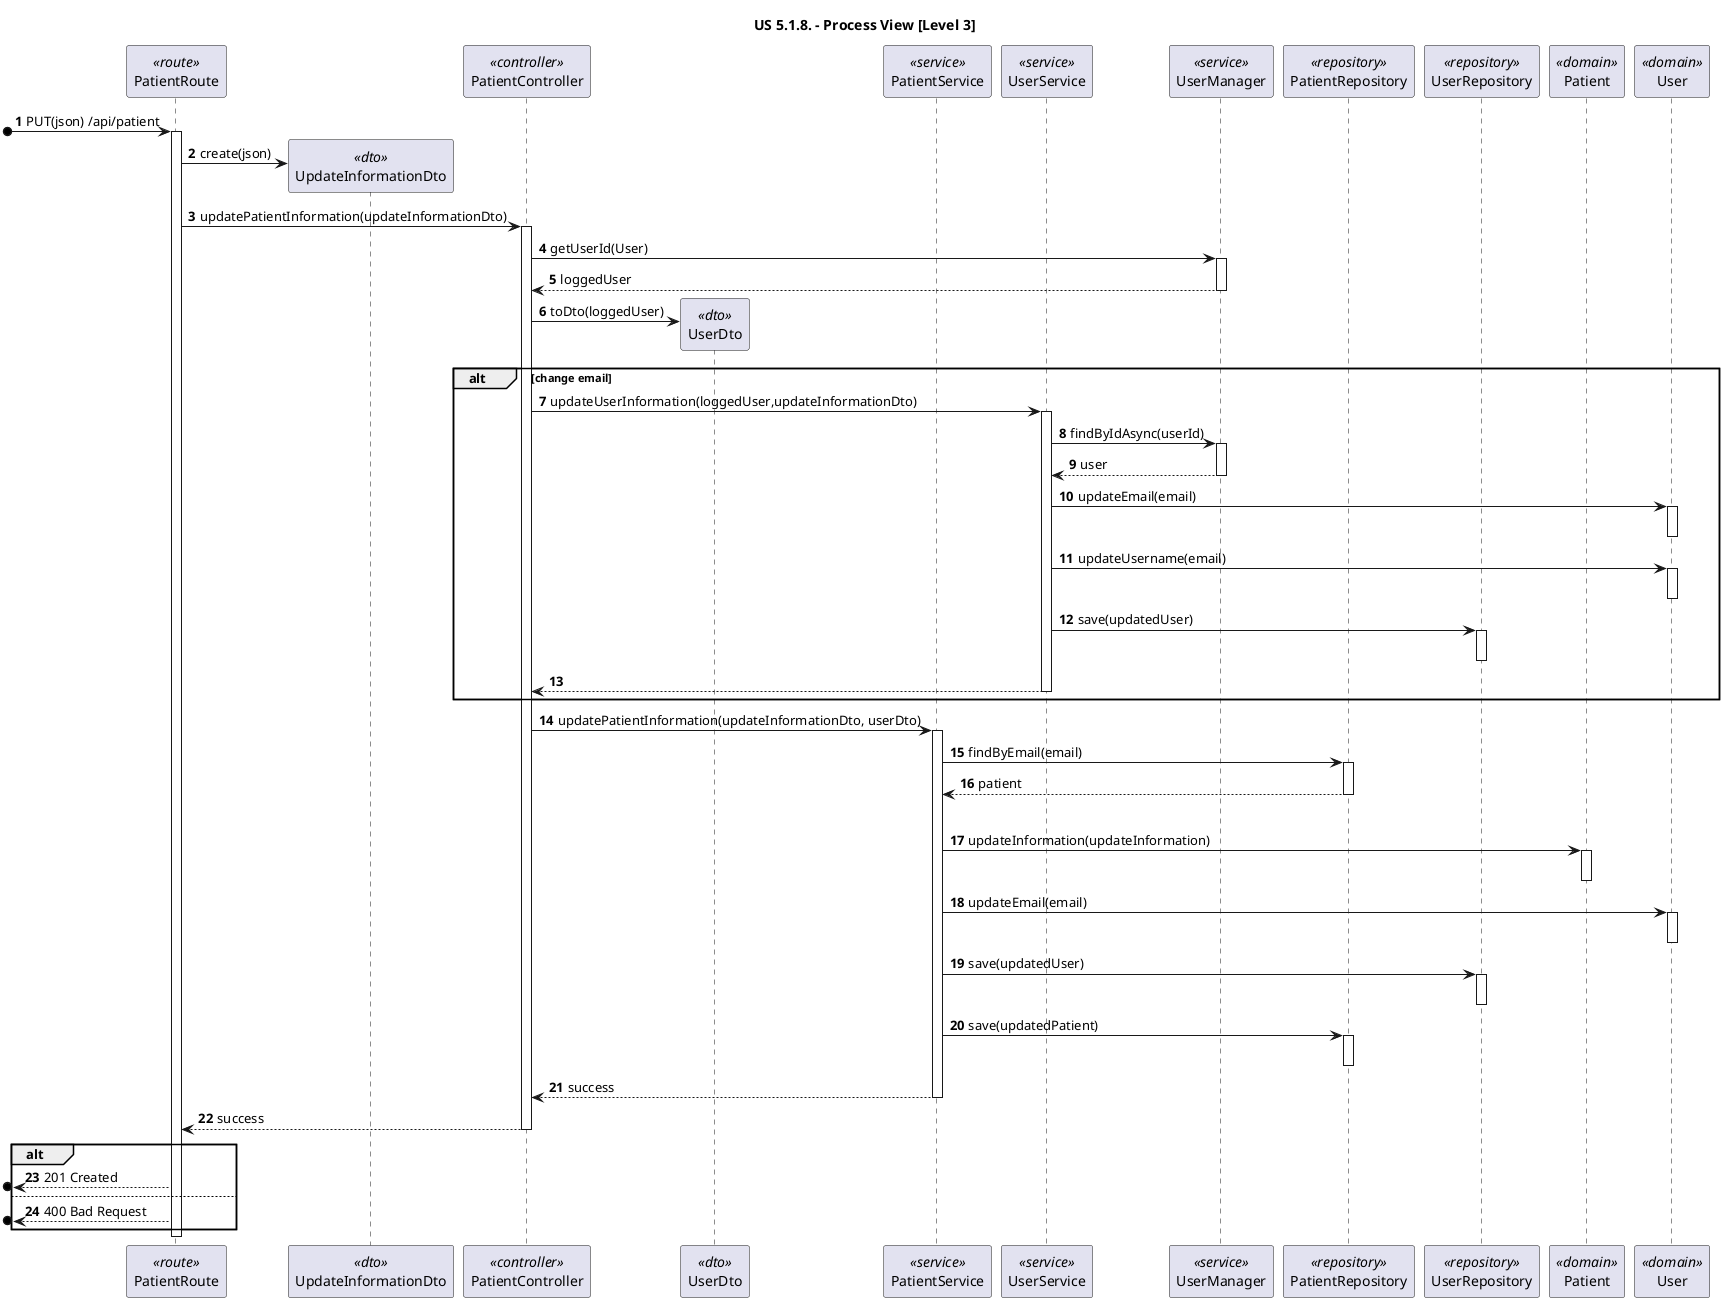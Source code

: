 @startuml

title "US 5.1.8. - Process View [Level 3]"

autonumber
participant "PatientRoute" as ROUTE <<route>>
participant "UpdateInformationDto" as pat_dto <<dto>>
participant "PatientController" as CTRL <<controller>>
participant "UserDto" as user_dto <<dto>>
participant "PatientService" as SVC <<service>>
participant "UserService" as US_SVC <<service>>
participant "UserManager" as UM <<service>>
participant "PatientRepository" as REPO <<repository>>
participant "UserRepository" as US_REPO <<repository>>
participant "Patient" as pat <<domain>>
participant "User" as user <<domain>>


[o-> ROUTE: PUT(json) /api/patient
activate ROUTE

ROUTE -> pat_dto **: create(json)

ROUTE -> CTRL: updatePatientInformation(updateInformationDto)
activate CTRL

CTRL -> UM: getUserId(User)
activate UM

UM --> CTRL: loggedUser
deactivate UM

CTRL -> user_dto**: toDto(loggedUser)

alt change email
    CTRL -> US_SVC: updateUserInformation(loggedUser,updateInformationDto)
    activate US_SVC

    US_SVC -> UM: findByIdAsync(userId)
    activate UM

    UM --> US_SVC: user
    deactivate UM

    US_SVC -> user: updateEmail(email)
    activate user
    deactivate user

    US_SVC -> user: updateUsername(email)
    activate user
    deactivate user


    US_SVC -> US_REPO: save(updatedUser)
    activate US_REPO
    deactivate US_REPO

    US_SVC --> CTRL:
    deactivate US_SVC
    end alt

    CTRL -> SVC: updatePatientInformation(updateInformationDto, userDto)
    activate SVC

    SVC -> REPO: findByEmail(email)
    activate REPO

    REPO --> SVC : patient
    deactivate REPO
    |||
    SVC -> pat: updateInformation(updateInformation)
    activate pat
    deactivate pat

    SVC -> user : updateEmail(email)
    activate user
    deactivate user

    SVC -> US_REPO: save(updatedUser)
    activate US_REPO
    deactivate US_REPO

    SVC -> REPO: save(updatedPatient)
    activate REPO
    deactivate REPO




    SVC --> CTRL: success
    deactivate SVC
    CTRL --> ROUTE: success
    deactivate CTRL

    alt

        [o<-- ROUTE: 201 Created

    else

        [o<-- ROUTE: 400 Bad Request

        end alt

        deactivate ROUTE
        @enduml